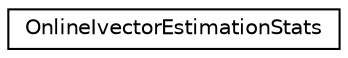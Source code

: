 digraph "Graphical Class Hierarchy"
{
  edge [fontname="Helvetica",fontsize="10",labelfontname="Helvetica",labelfontsize="10"];
  node [fontname="Helvetica",fontsize="10",shape=record];
  rankdir="LR";
  Node0 [label="OnlineIvectorEstimationStats",height=0.2,width=0.4,color="black", fillcolor="white", style="filled",URL="$classkaldi_1_1OnlineIvectorEstimationStats.html",tooltip="This class helps us to efficiently estimate iVectors in situations where the data is coming in frame ..."];
}
